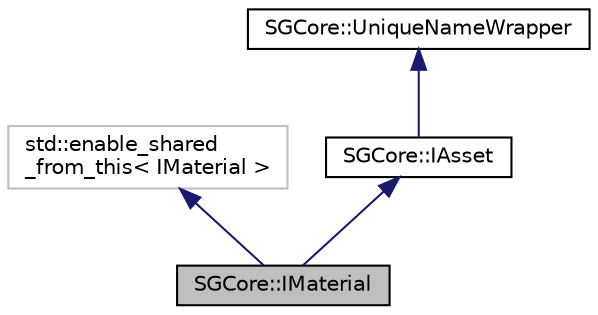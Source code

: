 digraph "SGCore::IMaterial"
{
 // LATEX_PDF_SIZE
  edge [fontname="Helvetica",fontsize="10",labelfontname="Helvetica",labelfontsize="10"];
  node [fontname="Helvetica",fontsize="10",shape=record];
  Node1 [label="SGCore::IMaterial",height=0.2,width=0.4,color="black", fillcolor="grey75", style="filled", fontcolor="black",tooltip=" "];
  Node2 -> Node1 [dir="back",color="midnightblue",fontsize="10",style="solid",fontname="Helvetica"];
  Node2 [label="std::enable_shared\l_from_this\< IMaterial \>",height=0.2,width=0.4,color="grey75", fillcolor="white", style="filled",tooltip=" "];
  Node3 -> Node1 [dir="back",color="midnightblue",fontsize="10",style="solid",fontname="Helvetica"];
  Node3 [label="SGCore::IAsset",height=0.2,width=0.4,color="black", fillcolor="white", style="filled",URL="$classSGCore_1_1IAsset.html",tooltip=" "];
  Node4 -> Node3 [dir="back",color="midnightblue",fontsize="10",style="solid",fontname="Helvetica"];
  Node4 [label="SGCore::UniqueNameWrapper",height=0.2,width=0.4,color="black", fillcolor="white", style="filled",URL="$classSGCore_1_1UniqueNameWrapper.html",tooltip=" "];
}
